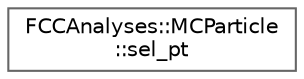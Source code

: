 digraph "Graphical Class Hierarchy"
{
 // LATEX_PDF_SIZE
  bgcolor="transparent";
  edge [fontname=Helvetica,fontsize=10,labelfontname=Helvetica,labelfontsize=10];
  node [fontname=Helvetica,fontsize=10,shape=box,height=0.2,width=0.4];
  rankdir="LR";
  Node0 [id="Node000000",label="FCCAnalyses::MCParticle\l::sel_pt",height=0.2,width=0.4,color="grey40", fillcolor="white", style="filled",URL="$structFCCAnalyses_1_1MCParticle_1_1sel__pt.html",tooltip="select MCParticles with transverse momentum greater than a minimum value [GeV]"];
}

